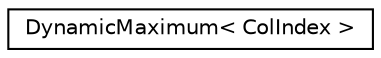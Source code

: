 digraph "Graphical Class Hierarchy"
{
 // LATEX_PDF_SIZE
  edge [fontname="Helvetica",fontsize="10",labelfontname="Helvetica",labelfontsize="10"];
  node [fontname="Helvetica",fontsize="10",shape=record];
  rankdir="LR";
  Node0 [label="DynamicMaximum\< ColIndex \>",height=0.2,width=0.4,color="black", fillcolor="white", style="filled",URL="$classoperations__research_1_1glop_1_1_dynamic_maximum.html",tooltip=" "];
}
